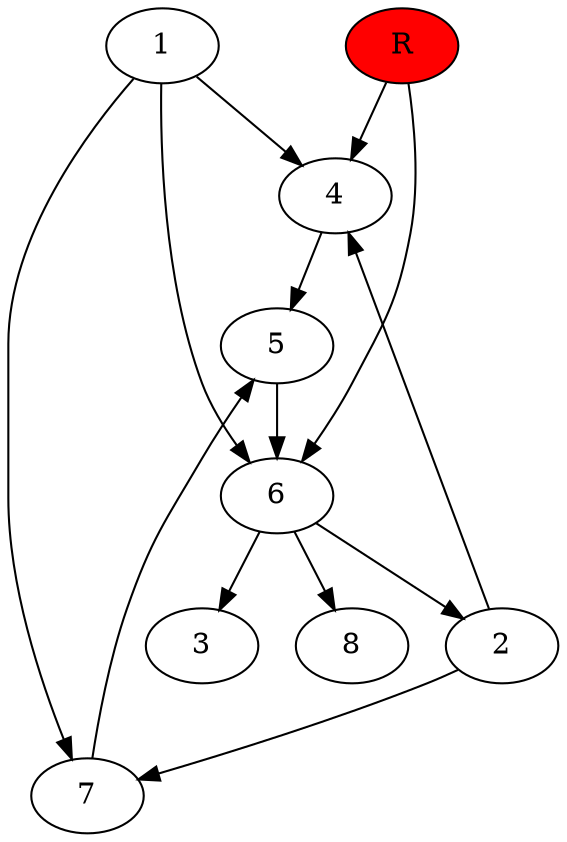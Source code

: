 digraph prb33434 {
	1
	2
	3
	4
	5
	6
	7
	8
	R [fillcolor="#ff0000" style=filled]
	1 -> 4
	1 -> 6
	1 -> 7
	2 -> 4
	2 -> 7
	4 -> 5
	5 -> 6
	6 -> 2
	6 -> 3
	6 -> 8
	7 -> 5
	R -> 4
	R -> 6
}
